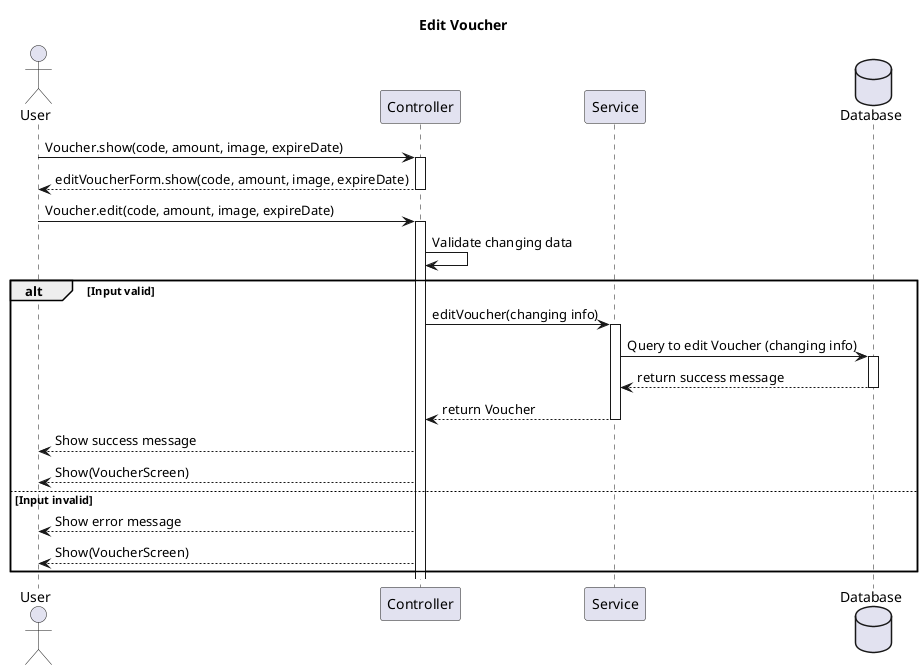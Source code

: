 @startuml
title Edit Voucher
actor User as u
participant Controller as ctrl
participant Service as sv
database Database as db 

u -> ctrl: Voucher.show(code, amount, image, expireDate)
activate ctrl
ctrl --> u: editVoucherForm.show(code, amount, image, expireDate)
deactivate ctrl
u-> ctrl: Voucher.edit(code, amount, image, expireDate)
activate ctrl
ctrl -> ctrl: Validate changing data
alt Input valid
    ctrl -> sv: editVoucher(changing info)
    activate sv
    sv -> db: Query to edit Voucher (changing info)
    activate db
    db --> sv: return success message
    deactivate db
    sv --> ctrl: return Voucher
    deactivate sv
    ctrl --> u: Show success message
    ctrl-->u: Show(VoucherScreen)
else Input invalid
    ctrl --> u: Show error message
    ctrl-->u: Show(VoucherScreen)
end

@enduml